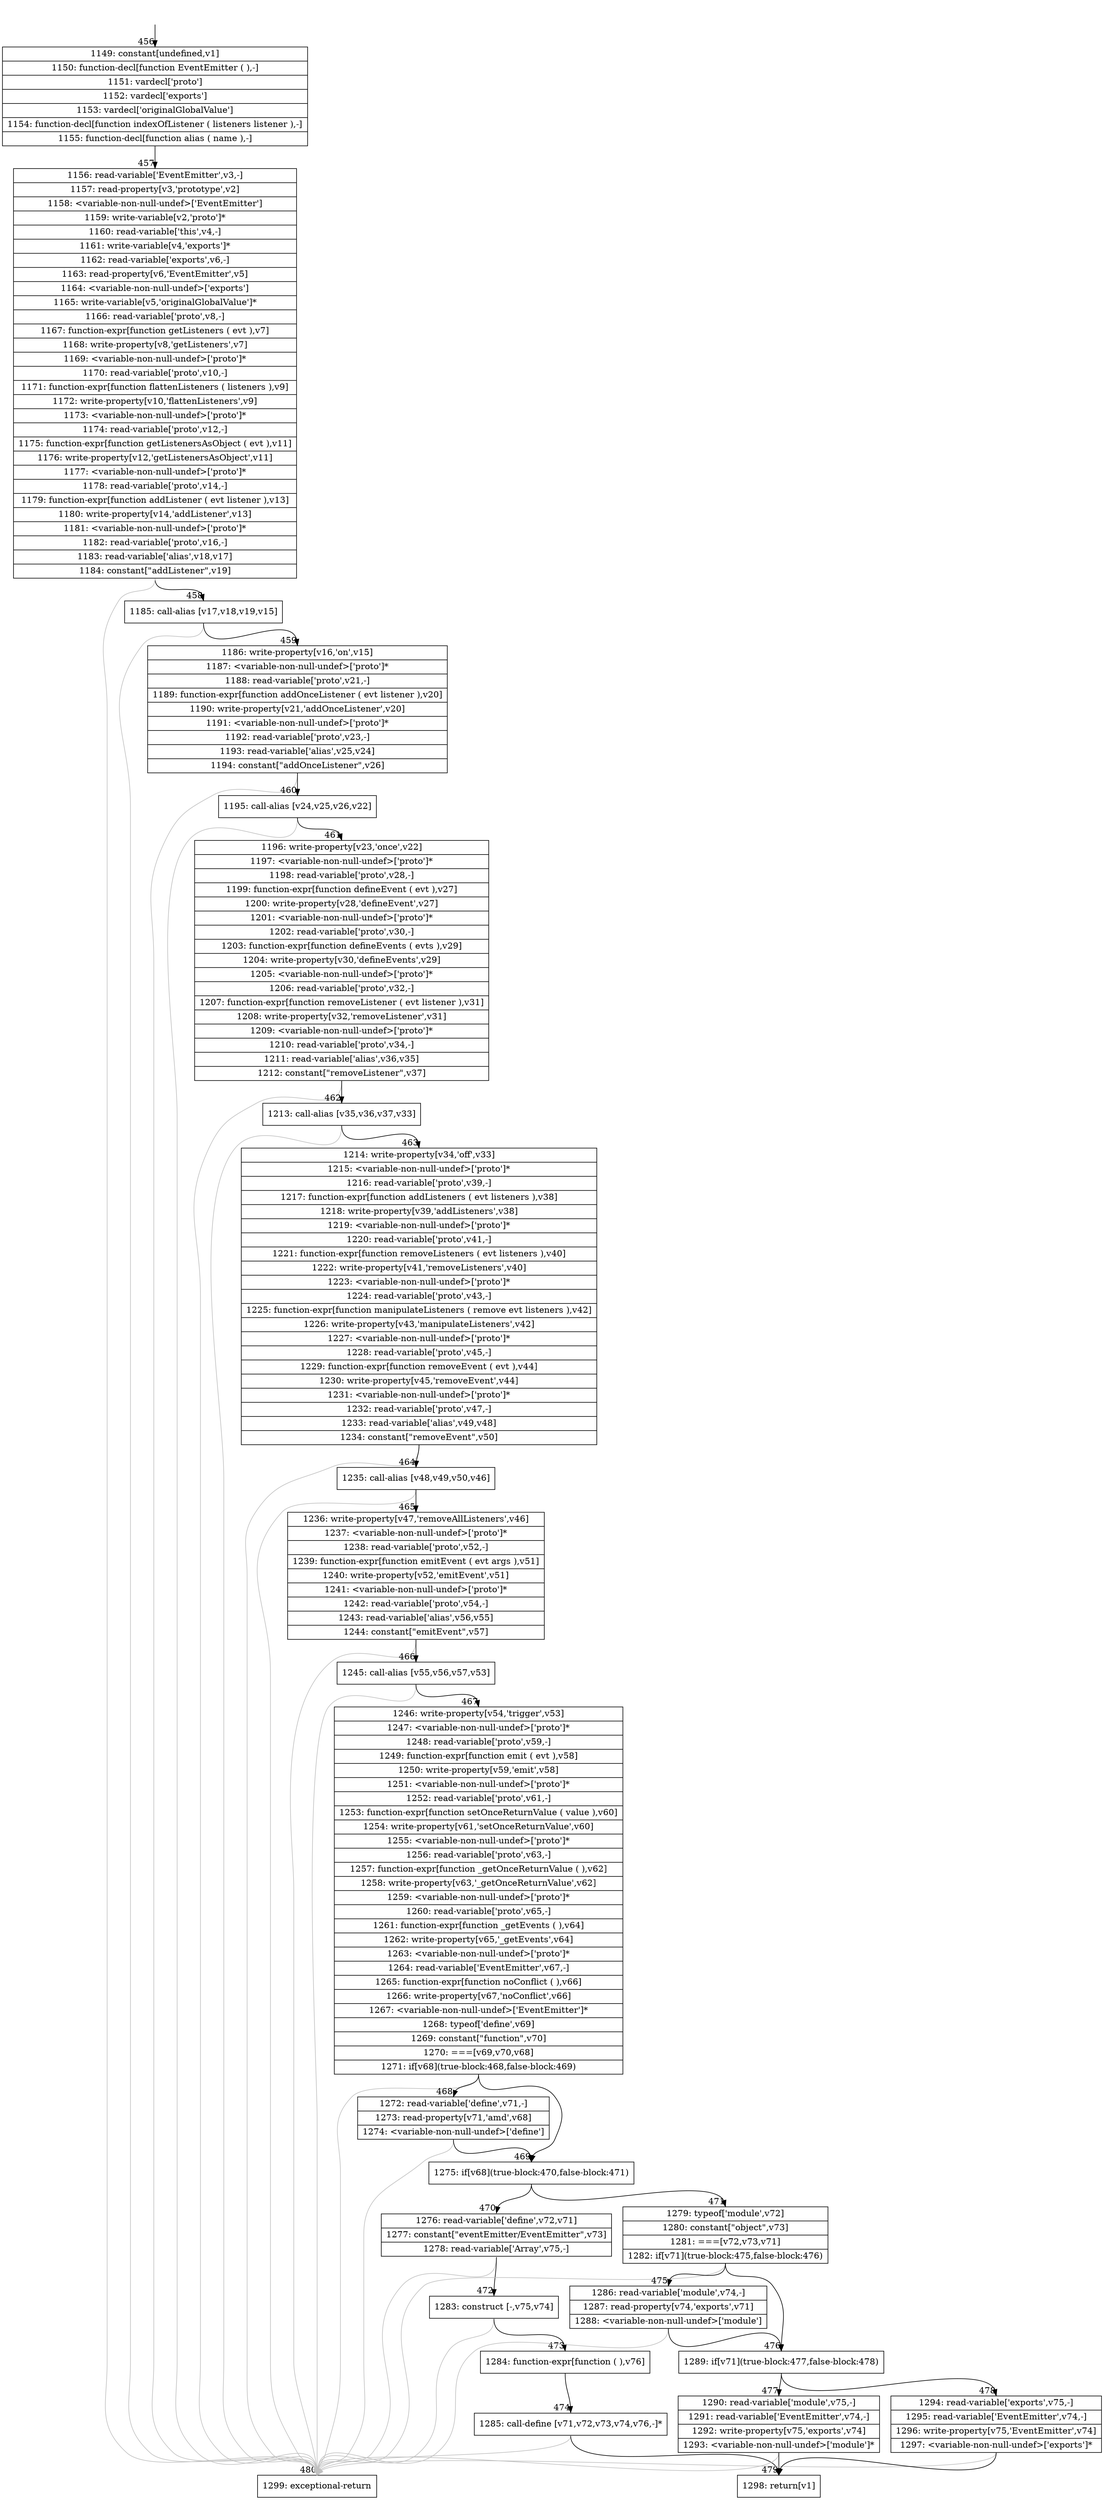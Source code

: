 digraph {
rankdir="TD"
BB_entry21[shape=none,label=""];
BB_entry21 -> BB456 [tailport=s, headport=n, headlabel="    456"]
BB456 [shape=record label="{1149: constant[undefined,v1]|1150: function-decl[function EventEmitter ( ),-]|1151: vardecl['proto']|1152: vardecl['exports']|1153: vardecl['originalGlobalValue']|1154: function-decl[function indexOfListener ( listeners listener ),-]|1155: function-decl[function alias ( name ),-]}" ] 
BB456 -> BB457 [tailport=s, headport=n, headlabel="      457"]
BB457 [shape=record label="{1156: read-variable['EventEmitter',v3,-]|1157: read-property[v3,'prototype',v2]|1158: \<variable-non-null-undef\>['EventEmitter']|1159: write-variable[v2,'proto']*|1160: read-variable['this',v4,-]|1161: write-variable[v4,'exports']*|1162: read-variable['exports',v6,-]|1163: read-property[v6,'EventEmitter',v5]|1164: \<variable-non-null-undef\>['exports']|1165: write-variable[v5,'originalGlobalValue']*|1166: read-variable['proto',v8,-]|1167: function-expr[function getListeners ( evt ),v7]|1168: write-property[v8,'getListeners',v7]|1169: \<variable-non-null-undef\>['proto']*|1170: read-variable['proto',v10,-]|1171: function-expr[function flattenListeners ( listeners ),v9]|1172: write-property[v10,'flattenListeners',v9]|1173: \<variable-non-null-undef\>['proto']*|1174: read-variable['proto',v12,-]|1175: function-expr[function getListenersAsObject ( evt ),v11]|1176: write-property[v12,'getListenersAsObject',v11]|1177: \<variable-non-null-undef\>['proto']*|1178: read-variable['proto',v14,-]|1179: function-expr[function addListener ( evt listener ),v13]|1180: write-property[v14,'addListener',v13]|1181: \<variable-non-null-undef\>['proto']*|1182: read-variable['proto',v16,-]|1183: read-variable['alias',v18,v17]|1184: constant[\"addListener\",v19]}" ] 
BB457 -> BB458 [tailport=s, headport=n, headlabel="      458"]
BB457 -> BB480 [tailport=s, headport=n, color=gray, headlabel="      480"]
BB458 [shape=record label="{1185: call-alias [v17,v18,v19,v15]}" ] 
BB458 -> BB459 [tailport=s, headport=n, headlabel="      459"]
BB458 -> BB480 [tailport=s, headport=n, color=gray]
BB459 [shape=record label="{1186: write-property[v16,'on',v15]|1187: \<variable-non-null-undef\>['proto']*|1188: read-variable['proto',v21,-]|1189: function-expr[function addOnceListener ( evt listener ),v20]|1190: write-property[v21,'addOnceListener',v20]|1191: \<variable-non-null-undef\>['proto']*|1192: read-variable['proto',v23,-]|1193: read-variable['alias',v25,v24]|1194: constant[\"addOnceListener\",v26]}" ] 
BB459 -> BB460 [tailport=s, headport=n, headlabel="      460"]
BB459 -> BB480 [tailport=s, headport=n, color=gray]
BB460 [shape=record label="{1195: call-alias [v24,v25,v26,v22]}" ] 
BB460 -> BB461 [tailport=s, headport=n, headlabel="      461"]
BB460 -> BB480 [tailport=s, headport=n, color=gray]
BB461 [shape=record label="{1196: write-property[v23,'once',v22]|1197: \<variable-non-null-undef\>['proto']*|1198: read-variable['proto',v28,-]|1199: function-expr[function defineEvent ( evt ),v27]|1200: write-property[v28,'defineEvent',v27]|1201: \<variable-non-null-undef\>['proto']*|1202: read-variable['proto',v30,-]|1203: function-expr[function defineEvents ( evts ),v29]|1204: write-property[v30,'defineEvents',v29]|1205: \<variable-non-null-undef\>['proto']*|1206: read-variable['proto',v32,-]|1207: function-expr[function removeListener ( evt listener ),v31]|1208: write-property[v32,'removeListener',v31]|1209: \<variable-non-null-undef\>['proto']*|1210: read-variable['proto',v34,-]|1211: read-variable['alias',v36,v35]|1212: constant[\"removeListener\",v37]}" ] 
BB461 -> BB462 [tailport=s, headport=n, headlabel="      462"]
BB461 -> BB480 [tailport=s, headport=n, color=gray]
BB462 [shape=record label="{1213: call-alias [v35,v36,v37,v33]}" ] 
BB462 -> BB463 [tailport=s, headport=n, headlabel="      463"]
BB462 -> BB480 [tailport=s, headport=n, color=gray]
BB463 [shape=record label="{1214: write-property[v34,'off',v33]|1215: \<variable-non-null-undef\>['proto']*|1216: read-variable['proto',v39,-]|1217: function-expr[function addListeners ( evt listeners ),v38]|1218: write-property[v39,'addListeners',v38]|1219: \<variable-non-null-undef\>['proto']*|1220: read-variable['proto',v41,-]|1221: function-expr[function removeListeners ( evt listeners ),v40]|1222: write-property[v41,'removeListeners',v40]|1223: \<variable-non-null-undef\>['proto']*|1224: read-variable['proto',v43,-]|1225: function-expr[function manipulateListeners ( remove evt listeners ),v42]|1226: write-property[v43,'manipulateListeners',v42]|1227: \<variable-non-null-undef\>['proto']*|1228: read-variable['proto',v45,-]|1229: function-expr[function removeEvent ( evt ),v44]|1230: write-property[v45,'removeEvent',v44]|1231: \<variable-non-null-undef\>['proto']*|1232: read-variable['proto',v47,-]|1233: read-variable['alias',v49,v48]|1234: constant[\"removeEvent\",v50]}" ] 
BB463 -> BB464 [tailport=s, headport=n, headlabel="      464"]
BB463 -> BB480 [tailport=s, headport=n, color=gray]
BB464 [shape=record label="{1235: call-alias [v48,v49,v50,v46]}" ] 
BB464 -> BB465 [tailport=s, headport=n, headlabel="      465"]
BB464 -> BB480 [tailport=s, headport=n, color=gray]
BB465 [shape=record label="{1236: write-property[v47,'removeAllListeners',v46]|1237: \<variable-non-null-undef\>['proto']*|1238: read-variable['proto',v52,-]|1239: function-expr[function emitEvent ( evt args ),v51]|1240: write-property[v52,'emitEvent',v51]|1241: \<variable-non-null-undef\>['proto']*|1242: read-variable['proto',v54,-]|1243: read-variable['alias',v56,v55]|1244: constant[\"emitEvent\",v57]}" ] 
BB465 -> BB466 [tailport=s, headport=n, headlabel="      466"]
BB465 -> BB480 [tailport=s, headport=n, color=gray]
BB466 [shape=record label="{1245: call-alias [v55,v56,v57,v53]}" ] 
BB466 -> BB467 [tailport=s, headport=n, headlabel="      467"]
BB466 -> BB480 [tailport=s, headport=n, color=gray]
BB467 [shape=record label="{1246: write-property[v54,'trigger',v53]|1247: \<variable-non-null-undef\>['proto']*|1248: read-variable['proto',v59,-]|1249: function-expr[function emit ( evt ),v58]|1250: write-property[v59,'emit',v58]|1251: \<variable-non-null-undef\>['proto']*|1252: read-variable['proto',v61,-]|1253: function-expr[function setOnceReturnValue ( value ),v60]|1254: write-property[v61,'setOnceReturnValue',v60]|1255: \<variable-non-null-undef\>['proto']*|1256: read-variable['proto',v63,-]|1257: function-expr[function _getOnceReturnValue ( ),v62]|1258: write-property[v63,'_getOnceReturnValue',v62]|1259: \<variable-non-null-undef\>['proto']*|1260: read-variable['proto',v65,-]|1261: function-expr[function _getEvents ( ),v64]|1262: write-property[v65,'_getEvents',v64]|1263: \<variable-non-null-undef\>['proto']*|1264: read-variable['EventEmitter',v67,-]|1265: function-expr[function noConflict ( ),v66]|1266: write-property[v67,'noConflict',v66]|1267: \<variable-non-null-undef\>['EventEmitter']*|1268: typeof['define',v69]|1269: constant[\"function\",v70]|1270: ===[v69,v70,v68]|1271: if[v68](true-block:468,false-block:469)}" ] 
BB467 -> BB469 [tailport=s, headport=n, headlabel="      469"]
BB467 -> BB468 [tailport=s, headport=n, headlabel="      468"]
BB467 -> BB480 [tailport=s, headport=n, color=gray]
BB468 [shape=record label="{1272: read-variable['define',v71,-]|1273: read-property[v71,'amd',v68]|1274: \<variable-non-null-undef\>['define']}" ] 
BB468 -> BB469 [tailport=s, headport=n]
BB468 -> BB480 [tailport=s, headport=n, color=gray]
BB469 [shape=record label="{1275: if[v68](true-block:470,false-block:471)}" ] 
BB469 -> BB470 [tailport=s, headport=n, headlabel="      470"]
BB469 -> BB471 [tailport=s, headport=n, headlabel="      471"]
BB470 [shape=record label="{1276: read-variable['define',v72,v71]|1277: constant[\"eventEmitter/EventEmitter\",v73]|1278: read-variable['Array',v75,-]}" ] 
BB470 -> BB472 [tailport=s, headport=n, headlabel="      472"]
BB470 -> BB480 [tailport=s, headport=n, color=gray]
BB471 [shape=record label="{1279: typeof['module',v72]|1280: constant[\"object\",v73]|1281: ===[v72,v73,v71]|1282: if[v71](true-block:475,false-block:476)}" ] 
BB471 -> BB476 [tailport=s, headport=n, headlabel="      476"]
BB471 -> BB475 [tailport=s, headport=n, headlabel="      475"]
BB471 -> BB480 [tailport=s, headport=n, color=gray]
BB472 [shape=record label="{1283: construct [-,v75,v74]}" ] 
BB472 -> BB473 [tailport=s, headport=n, headlabel="      473"]
BB472 -> BB480 [tailport=s, headport=n, color=gray]
BB473 [shape=record label="{1284: function-expr[function ( ),v76]}" ] 
BB473 -> BB474 [tailport=s, headport=n, headlabel="      474"]
BB474 [shape=record label="{1285: call-define [v71,v72,v73,v74,v76,-]*}" ] 
BB474 -> BB479 [tailport=s, headport=n, headlabel="      479"]
BB474 -> BB480 [tailport=s, headport=n, color=gray]
BB475 [shape=record label="{1286: read-variable['module',v74,-]|1287: read-property[v74,'exports',v71]|1288: \<variable-non-null-undef\>['module']}" ] 
BB475 -> BB476 [tailport=s, headport=n]
BB475 -> BB480 [tailport=s, headport=n, color=gray]
BB476 [shape=record label="{1289: if[v71](true-block:477,false-block:478)}" ] 
BB476 -> BB477 [tailport=s, headport=n, headlabel="      477"]
BB476 -> BB478 [tailport=s, headport=n, headlabel="      478"]
BB477 [shape=record label="{1290: read-variable['module',v75,-]|1291: read-variable['EventEmitter',v74,-]|1292: write-property[v75,'exports',v74]|1293: \<variable-non-null-undef\>['module']*}" ] 
BB477 -> BB479 [tailport=s, headport=n]
BB477 -> BB480 [tailport=s, headport=n, color=gray]
BB478 [shape=record label="{1294: read-variable['exports',v75,-]|1295: read-variable['EventEmitter',v74,-]|1296: write-property[v75,'EventEmitter',v74]|1297: \<variable-non-null-undef\>['exports']*}" ] 
BB478 -> BB479 [tailport=s, headport=n]
BB478 -> BB480 [tailport=s, headport=n, color=gray]
BB479 [shape=record label="{1298: return[v1]}" ] 
BB480 [shape=record label="{1299: exceptional-return}" ] 
//#$~ 703
}
